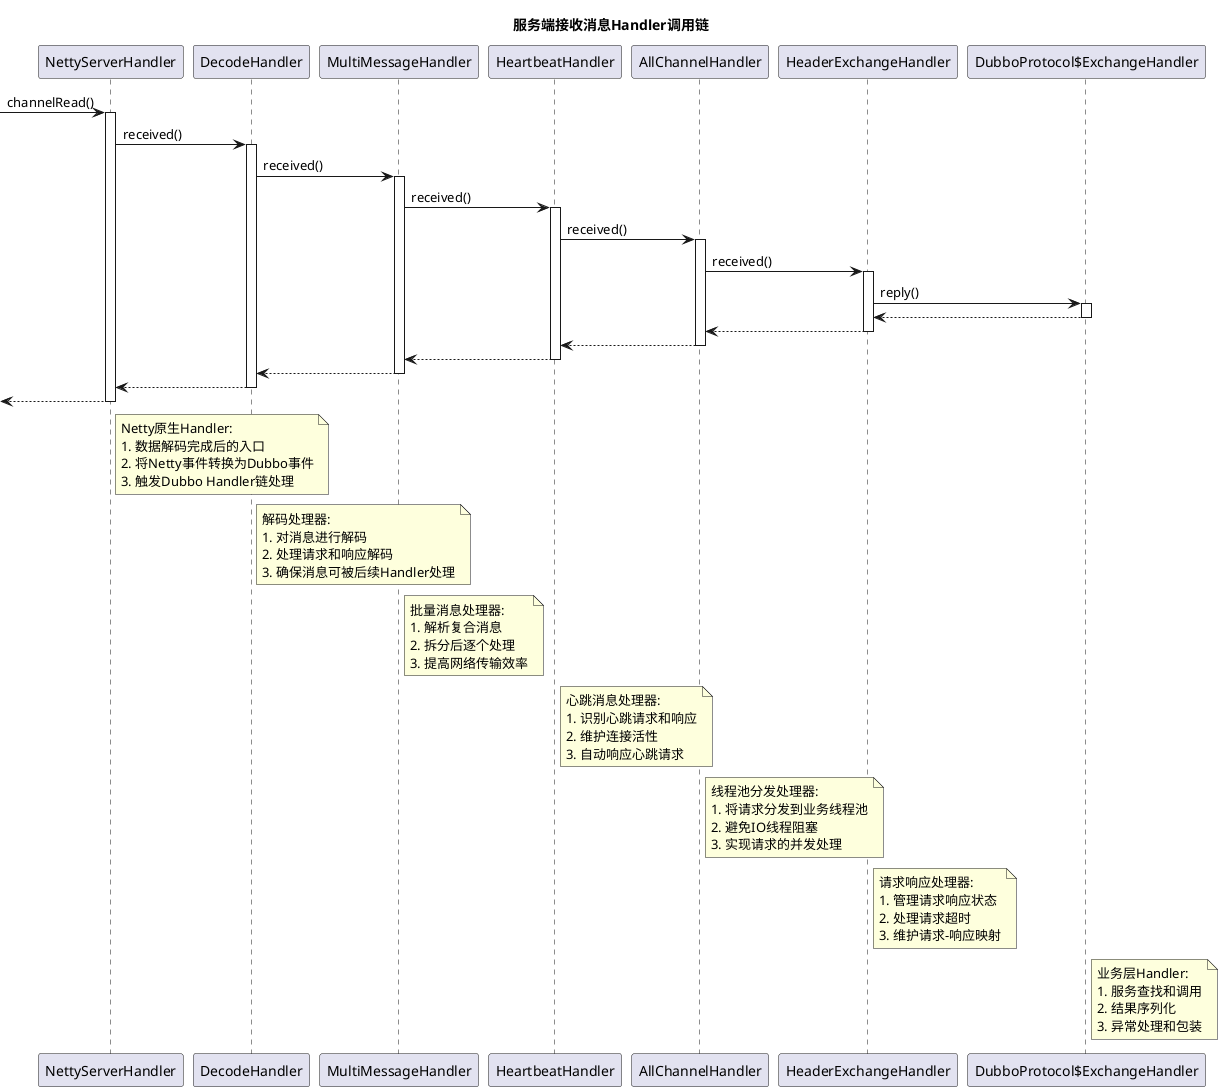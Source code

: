 @startuml
title 服务端接收消息Handler调用链

participant "NettyServerHandler" as nettyHandler
participant "DecodeHandler" as decodeHandler
participant "MultiMessageHandler" as multiHandler
participant "HeartbeatHandler" as heartbeatHandler
participant "AllChannelHandler" as allHandler
participant "HeaderExchangeHandler" as exchangeHandler
participant "DubboProtocol$ExchangeHandler" as dubboHandler

-> nettyHandler: channelRead()
activate nettyHandler

nettyHandler -> decodeHandler: received()
activate decodeHandler

decodeHandler -> multiHandler: received()
activate multiHandler

multiHandler -> heartbeatHandler: received()
activate heartbeatHandler

heartbeatHandler -> allHandler: received()
activate allHandler

allHandler -> exchangeHandler: received()
activate exchangeHandler

exchangeHandler -> dubboHandler: reply()
activate dubboHandler

dubboHandler --> exchangeHandler
deactivate dubboHandler

exchangeHandler --> allHandler
deactivate exchangeHandler

allHandler --> heartbeatHandler
deactivate allHandler

heartbeatHandler --> multiHandler
deactivate heartbeatHandler

multiHandler --> decodeHandler
deactivate multiHandler

decodeHandler --> nettyHandler
deactivate decodeHandler

<-- nettyHandler
deactivate nettyHandler

note right of nettyHandler
  Netty原生Handler:
  1. 数据解码完成后的入口
  2. 将Netty事件转换为Dubbo事件
  3. 触发Dubbo Handler链处理
end note

note right of decodeHandler
  解码处理器:
  1. 对消息进行解码
  2. 处理请求和响应解码
  3. 确保消息可被后续Handler处理
end note

note right of multiHandler
  批量消息处理器:
  1. 解析复合消息
  2. 拆分后逐个处理
  3. 提高网络传输效率
end note

note right of heartbeatHandler
  心跳消息处理器:
  1. 识别心跳请求和响应
  2. 维护连接活性
  3. 自动响应心跳请求
end note

note right of allHandler
  线程池分发处理器:
  1. 将请求分发到业务线程池
  2. 避免IO线程阻塞
  3. 实现请求的并发处理
end note

note right of exchangeHandler
  请求响应处理器:
  1. 管理请求响应状态
  2. 处理请求超时
  3. 维护请求-响应映射
end note

note right of dubboHandler
  业务层Handler:
  1. 服务查找和调用
  2. 结果序列化
  3. 异常处理和包装
end note

@enduml